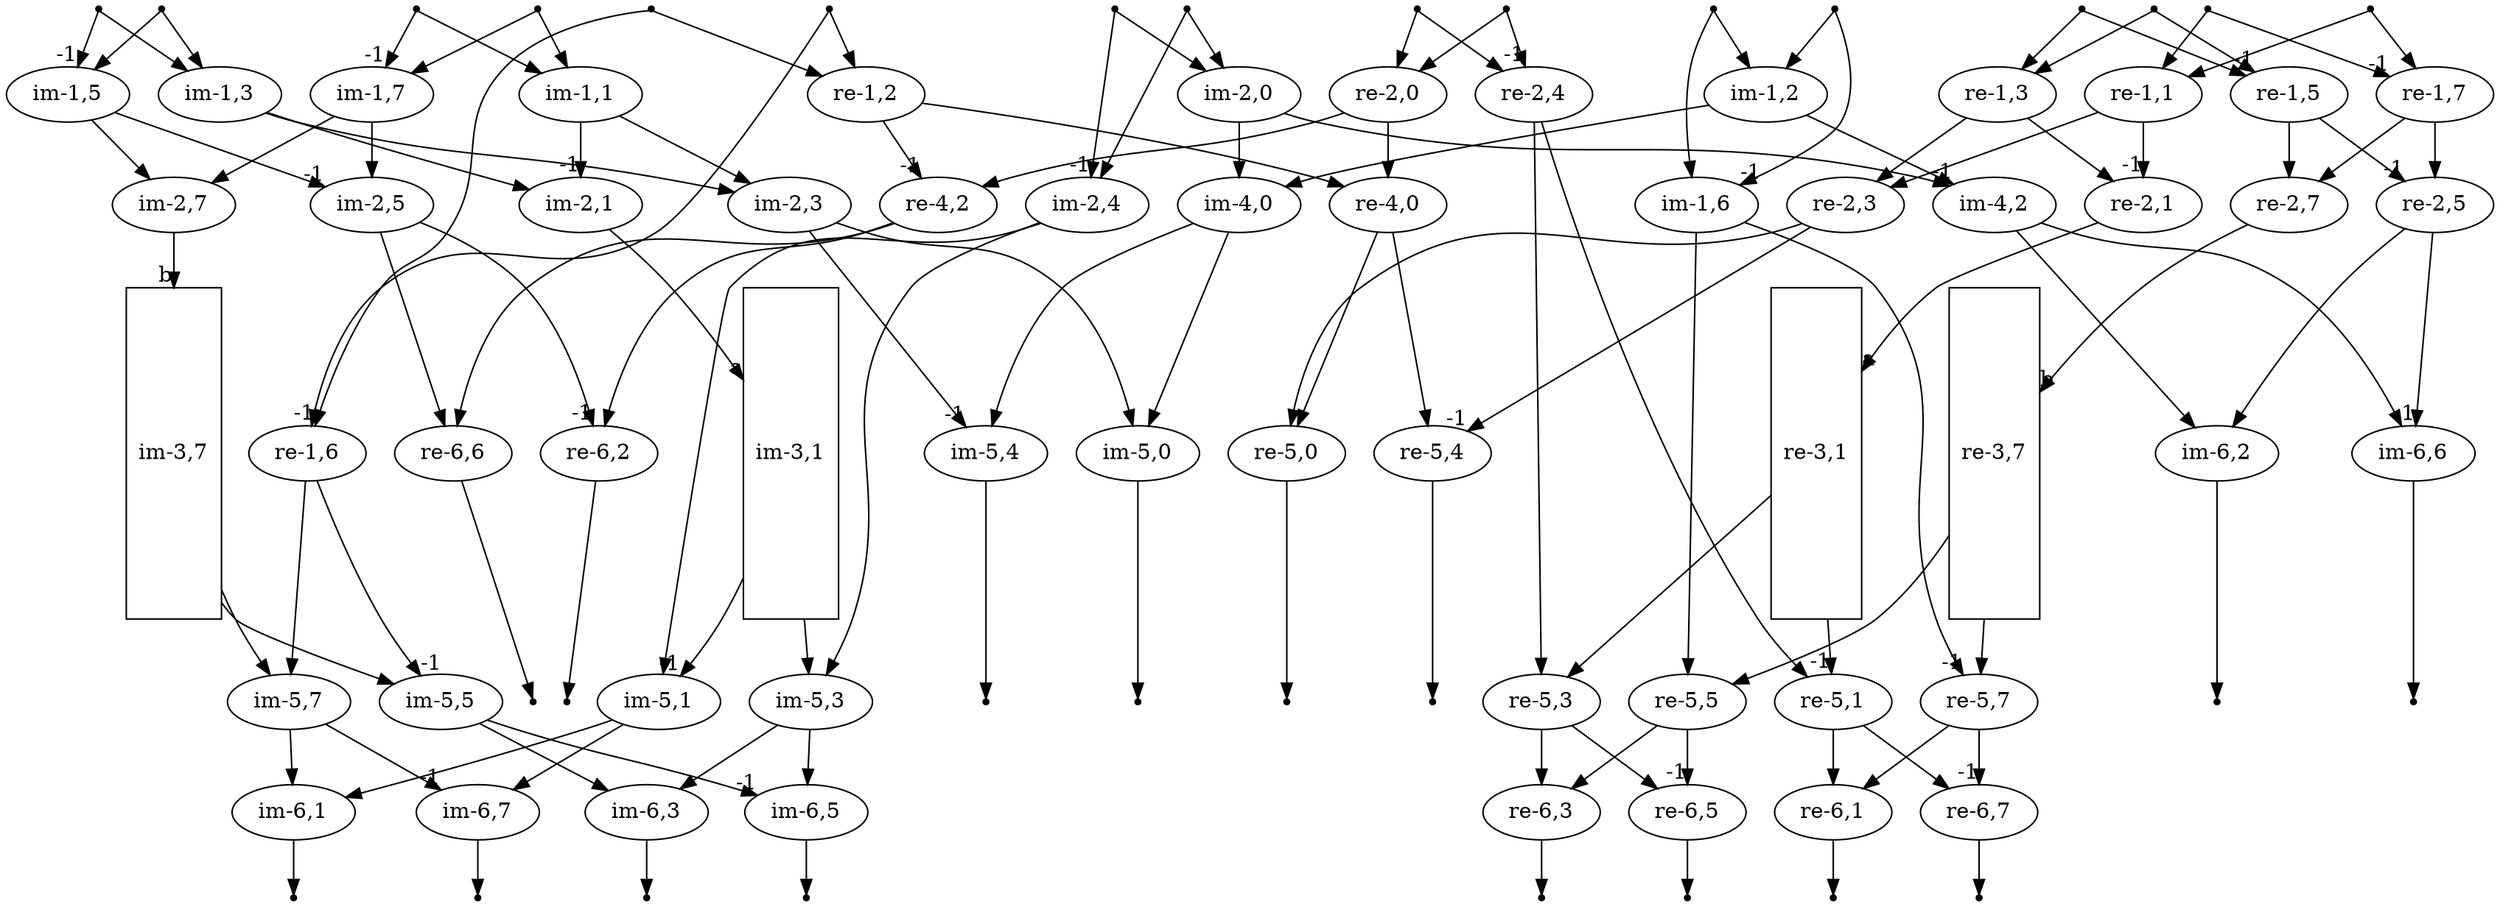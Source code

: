 digraph g
{

  /* list of nodes */
  "im-0,0" [shape="point"];
  "im-0,1" [shape="point"];
  "im-0,2" [shape="point"];
  "im-0,3" [shape="point"];
  "im-0,4" [shape="point"];
  "im-0,5" [shape="point"];
  "im-0,6" [shape="point"];
  "im-0,7" [shape="point"];
  "im-1,1" [shape="oval"];
  "im-1,2" [shape="oval"];
  "im-1,3" [shape="oval"];
  "im-1,5" [shape="oval"];
  "im-1,6" [shape="oval"];
  "im-1,7" [shape="oval"];
  "im-2,0" [shape="oval"];
  "im-2,1" [shape="oval"];
  "im-2,3" [shape="oval"];
  "im-2,4" [shape="oval"];
  "im-2,5" [shape="oval"];
  "im-2,7" [shape="oval"];
  "im-3,1" [height="3",shape="box"];
  "im-3,7" [height="3",shape="box"];
  "im-4,0" [shape="oval"];
  "im-4,2" [shape="oval"];
  "im-5,0" [shape="oval"];
  "im-5,1" [shape="oval"];
  "im-5,3" [shape="oval"];
  "im-5,4" [shape="oval"];
  "im-5,5" [shape="oval"];
  "im-5,7" [shape="oval"];
  "im-6,1" [shape="oval"];
  "im-6,2" [shape="oval"];
  "im-6,3" [shape="oval"];
  "im-6,5" [shape="oval"];
  "im-6,6" [shape="oval"];
  "im-6,7" [shape="oval"];
  "im-7,0" [shape="point"];
  "im-7,1" [shape="point"];
  "im-7,2" [shape="point"];
  "im-7,3" [shape="point"];
  "im-7,4" [shape="point"];
  "im-7,5" [shape="point"];
  "im-7,6" [shape="point"];
  "im-7,7" [shape="point"];
  "re-0,0" [shape="point"];
  "re-0,1" [shape="point"];
  "re-0,2" [shape="point"];
  "re-0,3" [shape="point"];
  "re-0,4" [shape="point"];
  "re-0,5" [shape="point"];
  "re-0,6" [shape="point"];
  "re-0,7" [shape="point"];
  "re-1,1" [shape="oval"];
  "re-1,2" [shape="oval"];
  "re-1,3" [shape="oval"];
  "re-1,5" [shape="oval"];
  "re-1,6" [shape="oval"];
  "re-1,7" [shape="oval"];
  "re-2,0" [shape="oval"];
  "re-2,1" [shape="oval"];
  "re-2,3" [shape="oval"];
  "re-2,4" [shape="oval"];
  "re-2,5" [shape="oval"];
  "re-2,7" [shape="oval"];
  "re-3,1" [height="3",shape="box"];
  "re-3,7" [height="3",shape="box"];
  "re-4,0" [shape="oval"];
  "re-4,2" [shape="oval"];
  "re-5,0" [shape="oval"];
  "re-5,1" [shape="oval"];
  "re-5,3" [shape="oval"];
  "re-5,4" [shape="oval"];
  "re-5,5" [shape="oval"];
  "re-5,7" [shape="oval"];
  "re-6,1" [shape="oval"];
  "re-6,2" [shape="oval"];
  "re-6,3" [shape="oval"];
  "re-6,5" [shape="oval"];
  "re-6,6" [shape="oval"];
  "re-6,7" [shape="oval"];
  "re-7,0" [shape="point"];
  "re-7,1" [shape="point"];
  "re-7,2" [shape="point"];
  "re-7,3" [shape="point"];
  "re-7,4" [shape="point"];
  "re-7,5" [shape="point"];
  "re-7,6" [shape="point"];
  "re-7,7" [shape="point"];

  /* list of edges */
  "im-0,0" -> "im-2,0";
  "im-0,0" -> "im-2,4";
  "im-0,1" -> "im-1,1";
  "im-0,1" -> "im-1,7";
  "im-0,2" -> "im-1,2";
  "im-0,2" -> "im-1,6";
  "im-0,3" -> "im-1,3";
  "im-0,3" -> "im-1,5";
  "im-0,4" -> "im-2,0";
  "im-0,4" -> "im-2,4" [headlabel = "-1"];
  "im-0,5" -> "im-1,3";
  "im-0,5" -> "im-1,5" [headlabel = "-1"];
  "im-0,6" -> "im-1,2";
  "im-0,6" -> "im-1,6" [headlabel = "-1"];
  "im-0,7" -> "im-1,1";
  "im-0,7" -> "im-1,7" [headlabel = "-1"];
  "im-1,1" -> "im-2,1" [headlabel = "-1"];
  "im-1,1" -> "im-2,3";
  "im-1,2" -> "im-4,0";
  "im-1,2" -> "im-4,2" [headlabel = "-1"];
  "im-1,3" -> "im-2,1";
  "im-1,3" -> "im-2,3";
  "im-1,5" -> "im-2,5" [headlabel = "-1"];
  "im-1,5" -> "im-2,7";
  "im-1,6" -> "re-5,5";
  "im-1,6" -> "re-5,7" [headlabel = "-1"];
  "im-1,7" -> "im-2,5";
  "im-1,7" -> "im-2,7";
  "im-2,0" -> "im-4,0";
  "im-2,0" -> "im-4,2";
  "im-2,1" -> "im-3,1" [headlabel = "a"];
  "im-2,3" -> "im-5,0";
  "im-2,3" -> "im-5,4" [headlabel = "-1"];
  "im-2,4" -> "im-5,1";
  "im-2,4" -> "im-5,3";
  "im-2,5" -> "re-6,2" [headlabel = "-1"];
  "im-2,5" -> "re-6,6";
  "im-2,7" -> "im-3,7" [headlabel = "b"];
  "im-3,1" -> "im-5,1" [headlabel = "-1"];
  "im-3,1" -> "im-5,3";
  "im-3,7" -> "im-5,5";
  "im-3,7" -> "im-5,7";
  "im-4,0" -> "im-5,0";
  "im-4,0" -> "im-5,4";
  "im-4,2" -> "im-6,2";
  "im-4,2" -> "im-6,6";
  "im-5,0" -> "im-7,0";
  "im-5,1" -> "im-6,1";
  "im-5,1" -> "im-6,7";
  "im-5,3" -> "im-6,3";
  "im-5,3" -> "im-6,5";
  "im-5,4" -> "im-7,4";
  "im-5,5" -> "im-6,3";
  "im-5,5" -> "im-6,5" [headlabel = "-1"];
  "im-5,7" -> "im-6,1";
  "im-5,7" -> "im-6,7" [headlabel = "-1"];
  "im-6,1" -> "im-7,1";
  "im-6,2" -> "im-7,2";
  "im-6,3" -> "im-7,3";
  "im-6,5" -> "im-7,5";
  "im-6,6" -> "im-7,6";
  "im-6,7" -> "im-7,7";
  "re-0,0" -> "re-2,0";
  "re-0,0" -> "re-2,4";
  "re-0,1" -> "re-1,1";
  "re-0,1" -> "re-1,7";
  "re-0,2" -> "re-1,2";
  "re-0,2" -> "re-1,6";
  "re-0,3" -> "re-1,3";
  "re-0,3" -> "re-1,5";
  "re-0,4" -> "re-2,0";
  "re-0,4" -> "re-2,4" [headlabel = "-1"];
  "re-0,5" -> "re-1,3";
  "re-0,5" -> "re-1,5" [headlabel = "-1"];
  "re-0,6" -> "re-1,2";
  "re-0,6" -> "re-1,6" [headlabel = "-1"];
  "re-0,7" -> "re-1,1";
  "re-0,7" -> "re-1,7" [headlabel = "-1"];
  "re-1,1" -> "re-2,1" [headlabel = "-1"];
  "re-1,1" -> "re-2,3";
  "re-1,2" -> "re-4,0";
  "re-1,2" -> "re-4,2" [headlabel = "-1"];
  "re-1,3" -> "re-2,1";
  "re-1,3" -> "re-2,3";
  "re-1,5" -> "re-2,5" [headlabel = "-1"];
  "re-1,5" -> "re-2,7";
  "re-1,6" -> "im-5,5" [headlabel = "-1"];
  "re-1,6" -> "im-5,7";
  "re-1,7" -> "re-2,5";
  "re-1,7" -> "re-2,7";
  "re-2,0" -> "re-4,0";
  "re-2,0" -> "re-4,2";
  "re-2,1" -> "re-3,1" [headlabel = "a"];
  "re-2,3" -> "re-5,0";
  "re-2,3" -> "re-5,4" [headlabel = "-1"];
  "re-2,4" -> "re-5,1";
  "re-2,4" -> "re-5,3";
  "re-2,5" -> "im-6,2";
  "re-2,5" -> "im-6,6" [headlabel = "-1"];
  "re-2,7" -> "re-3,7" [headlabel = "b"];
  "re-3,1" -> "re-5,1" [headlabel = "-1"];
  "re-3,1" -> "re-5,3";
  "re-3,7" -> "re-5,5";
  "re-3,7" -> "re-5,7";
  "re-4,0" -> "re-5,0";
  "re-4,0" -> "re-5,4";
  "re-4,2" -> "re-6,2";
  "re-4,2" -> "re-6,6";
  "re-5,0" -> "re-7,0";
  "re-5,1" -> "re-6,1";
  "re-5,1" -> "re-6,7";
  "re-5,3" -> "re-6,3";
  "re-5,3" -> "re-6,5";
  "re-5,4" -> "re-7,4";
  "re-5,5" -> "re-6,3";
  "re-5,5" -> "re-6,5" [headlabel = "-1"];
  "re-5,7" -> "re-6,1";
  "re-5,7" -> "re-6,7" [headlabel = "-1"];
  "re-6,1" -> "re-7,1";
  "re-6,2" -> "re-7,2";
  "re-6,3" -> "re-7,3";
  "re-6,5" -> "re-7,5";
  "re-6,6" -> "re-7,6";
  "re-6,7" -> "re-7,7";
}
